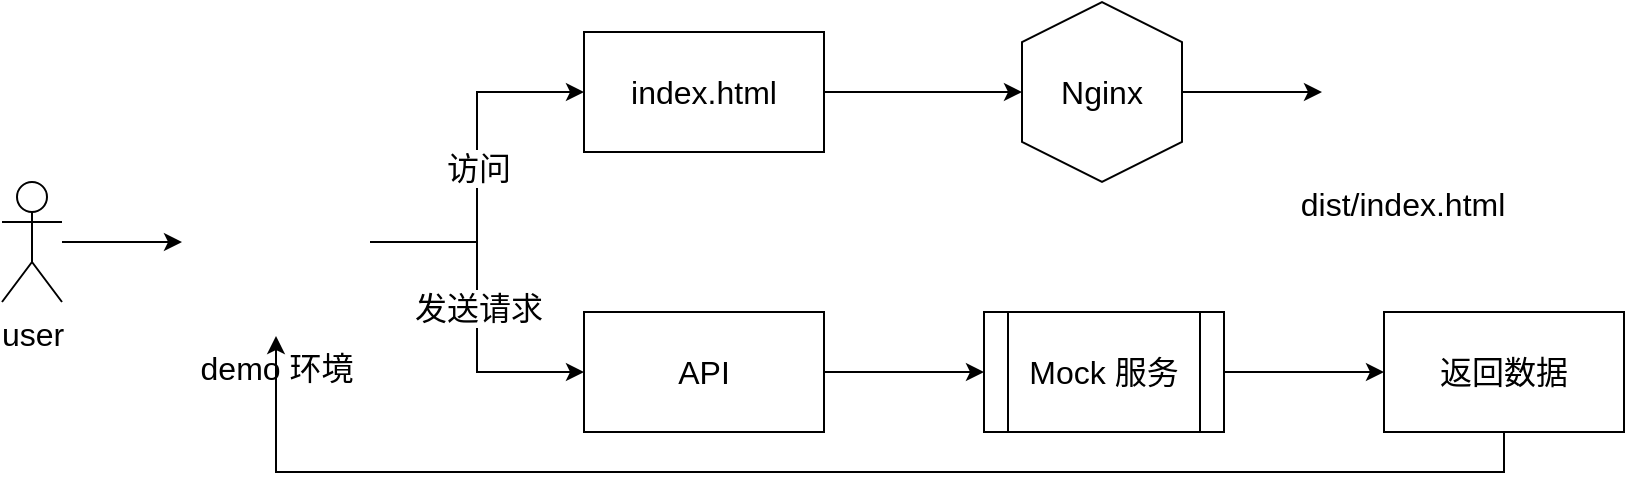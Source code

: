 <mxfile version="21.6.2" type="device" pages="5">
  <diagram id="FAAfES9sIxT2Qrn4nxPP" name="主流程">
    <mxGraphModel dx="1430" dy="722" grid="1" gridSize="10" guides="1" tooltips="1" connect="1" arrows="1" fold="1" page="1" pageScale="1" pageWidth="827" pageHeight="1169" math="0" shadow="0">
      <root>
        <mxCell id="0" />
        <mxCell id="1" parent="0" />
        <mxCell id="J_BSl1tkRA0e9ND1bbcX-1" value="dist/index.html" style="shape=image;html=1;verticalAlign=top;verticalLabelPosition=bottom;labelBackgroundColor=#ffffff;imageAspect=0;aspect=fixed;image=https://cdn1.iconfinder.com/data/icons/hawcons/32/699233-icon-124-document-file-zip-128.png;fontSize=16;" vertex="1" parent="1">
          <mxGeometry x="676" y="55" width="80" height="80" as="geometry" />
        </mxCell>
        <mxCell id="J_BSl1tkRA0e9ND1bbcX-11" style="edgeStyle=orthogonalEdgeStyle;rounded=0;orthogonalLoop=1;jettySize=auto;html=1;fontSize=16;" edge="1" parent="1" source="J_BSl1tkRA0e9ND1bbcX-2" target="J_BSl1tkRA0e9ND1bbcX-1">
          <mxGeometry relative="1" as="geometry" />
        </mxCell>
        <mxCell id="J_BSl1tkRA0e9ND1bbcX-2" value="Nginx" style="shape=hexagon;perimeter=hexagonPerimeter2;whiteSpace=wrap;html=1;fixedSize=1;size=20;direction=south;fontSize=16;" vertex="1" parent="1">
          <mxGeometry x="526" y="50" width="80" height="90" as="geometry" />
        </mxCell>
        <mxCell id="J_BSl1tkRA0e9ND1bbcX-5" style="edgeStyle=orthogonalEdgeStyle;rounded=0;orthogonalLoop=1;jettySize=auto;html=1;fontSize=16;" edge="1" parent="1" source="J_BSl1tkRA0e9ND1bbcX-3" target="J_BSl1tkRA0e9ND1bbcX-4">
          <mxGeometry relative="1" as="geometry" />
        </mxCell>
        <mxCell id="J_BSl1tkRA0e9ND1bbcX-3" value="user" style="shape=umlActor;verticalLabelPosition=bottom;verticalAlign=top;html=1;outlineConnect=0;fontSize=16;" vertex="1" parent="1">
          <mxGeometry x="16" y="140" width="30" height="60" as="geometry" />
        </mxCell>
        <mxCell id="J_BSl1tkRA0e9ND1bbcX-8" value="访问" style="edgeStyle=orthogonalEdgeStyle;rounded=0;orthogonalLoop=1;jettySize=auto;html=1;fontSize=16;" edge="1" parent="1" source="J_BSl1tkRA0e9ND1bbcX-4" target="J_BSl1tkRA0e9ND1bbcX-6">
          <mxGeometry relative="1" as="geometry" />
        </mxCell>
        <mxCell id="J_BSl1tkRA0e9ND1bbcX-9" value="发送请求" style="edgeStyle=orthogonalEdgeStyle;rounded=0;orthogonalLoop=1;jettySize=auto;html=1;fontSize=16;" edge="1" parent="1" source="J_BSl1tkRA0e9ND1bbcX-4" target="J_BSl1tkRA0e9ND1bbcX-7">
          <mxGeometry relative="1" as="geometry" />
        </mxCell>
        <mxCell id="J_BSl1tkRA0e9ND1bbcX-4" value="demo 环境" style="shape=image;html=1;verticalAlign=top;verticalLabelPosition=bottom;labelBackgroundColor=#ffffff;imageAspect=0;aspect=fixed;image=https://cdn1.iconfinder.com/data/icons/seo-and-web-development-6/32/Web_website_favorite_site_star-128.png;fontSize=16;" vertex="1" parent="1">
          <mxGeometry x="106" y="123" width="94" height="94" as="geometry" />
        </mxCell>
        <mxCell id="J_BSl1tkRA0e9ND1bbcX-10" style="edgeStyle=orthogonalEdgeStyle;rounded=0;orthogonalLoop=1;jettySize=auto;html=1;fontSize=16;" edge="1" parent="1" source="J_BSl1tkRA0e9ND1bbcX-6" target="J_BSl1tkRA0e9ND1bbcX-2">
          <mxGeometry relative="1" as="geometry" />
        </mxCell>
        <mxCell id="J_BSl1tkRA0e9ND1bbcX-6" value="index.html" style="rounded=0;whiteSpace=wrap;html=1;fontSize=16;" vertex="1" parent="1">
          <mxGeometry x="307" y="65" width="120" height="60" as="geometry" />
        </mxCell>
        <mxCell id="q5waDcOwneHRjB0lg1mS-2" value="" style="edgeStyle=orthogonalEdgeStyle;rounded=0;orthogonalLoop=1;jettySize=auto;html=1;fontSize=16;" edge="1" parent="1" source="J_BSl1tkRA0e9ND1bbcX-7" target="q5waDcOwneHRjB0lg1mS-1">
          <mxGeometry relative="1" as="geometry" />
        </mxCell>
        <mxCell id="J_BSl1tkRA0e9ND1bbcX-7" value="API" style="rounded=0;whiteSpace=wrap;html=1;fontSize=16;" vertex="1" parent="1">
          <mxGeometry x="307" y="205" width="120" height="60" as="geometry" />
        </mxCell>
        <mxCell id="q5waDcOwneHRjB0lg1mS-4" value="" style="edgeStyle=orthogonalEdgeStyle;rounded=0;orthogonalLoop=1;jettySize=auto;html=1;fontSize=16;" edge="1" parent="1" source="q5waDcOwneHRjB0lg1mS-1" target="q5waDcOwneHRjB0lg1mS-3">
          <mxGeometry relative="1" as="geometry" />
        </mxCell>
        <mxCell id="q5waDcOwneHRjB0lg1mS-1" value="Mock 服务" style="shape=process;whiteSpace=wrap;html=1;backgroundOutline=1;fontSize=16;rounded=0;" vertex="1" parent="1">
          <mxGeometry x="507" y="205" width="120" height="60" as="geometry" />
        </mxCell>
        <mxCell id="pH7Zh90E6IvJTpQ1VpLT-1" style="edgeStyle=orthogonalEdgeStyle;rounded=0;orthogonalLoop=1;jettySize=auto;html=1;entryX=0.5;entryY=1;entryDx=0;entryDy=0;elbow=vertical;exitX=0.5;exitY=1;exitDx=0;exitDy=0;" edge="1" parent="1" source="q5waDcOwneHRjB0lg1mS-3" target="J_BSl1tkRA0e9ND1bbcX-4">
          <mxGeometry relative="1" as="geometry" />
        </mxCell>
        <mxCell id="q5waDcOwneHRjB0lg1mS-3" value="返回数据" style="whiteSpace=wrap;html=1;fontSize=16;rounded=0;" vertex="1" parent="1">
          <mxGeometry x="707" y="205" width="120" height="60" as="geometry" />
        </mxCell>
      </root>
    </mxGraphModel>
  </diagram>
  <diagram id="awHXwhLSoFVTlXMY5ncB" name="时序图">
    <mxGraphModel dx="1430" dy="722" grid="1" gridSize="10" guides="1" tooltips="1" connect="1" arrows="1" fold="1" page="1" pageScale="1" pageWidth="827" pageHeight="1169" math="0" shadow="0">
      <root>
        <mxCell id="0" />
        <mxCell id="1" parent="0" />
        <mxCell id="dN-5nvUkewlx9bg5ND28-2" value="页面" style="shape=umlLifeline;perimeter=lifelinePerimeter;whiteSpace=wrap;html=1;container=1;dropTarget=0;collapsible=0;recursiveResize=0;outlineConnect=0;portConstraint=eastwest;newEdgeStyle={&quot;edgeStyle&quot;:&quot;elbowEdgeStyle&quot;,&quot;elbow&quot;:&quot;vertical&quot;,&quot;curved&quot;:0,&quot;rounded&quot;:0};fontSize=16;" vertex="1" parent="1">
          <mxGeometry x="160" y="150" width="100" height="300" as="geometry" />
        </mxCell>
        <mxCell id="dN-5nvUkewlx9bg5ND28-3" value="" style="shape=umlLifeline;perimeter=lifelinePerimeter;whiteSpace=wrap;html=1;container=1;dropTarget=0;collapsible=0;recursiveResize=0;outlineConnect=0;portConstraint=eastwest;newEdgeStyle={&quot;edgeStyle&quot;:&quot;elbowEdgeStyle&quot;,&quot;elbow&quot;:&quot;vertical&quot;,&quot;curved&quot;:0,&quot;rounded&quot;:0};participant=umlActor;fontSize=16;" vertex="1" parent="1">
          <mxGeometry x="50" y="150" width="20" height="300" as="geometry" />
        </mxCell>
        <mxCell id="dN-5nvUkewlx9bg5ND28-5" value="访问" style="html=1;verticalAlign=bottom;startArrow=none;endArrow=block;startSize=8;edgeStyle=elbowEdgeStyle;elbow=vertical;curved=0;rounded=0;startFill=0;fontSize=16;" edge="1" target="dN-5nvUkewlx9bg5ND28-2" parent="1" source="dN-5nvUkewlx9bg5ND28-3">
          <mxGeometry x="0.003" relative="1" as="geometry">
            <mxPoint x="150" y="240" as="sourcePoint" />
            <mxPoint x="205" y="250" as="targetPoint" />
            <Array as="points">
              <mxPoint x="150" y="220" />
            </Array>
            <mxPoint as="offset" />
          </mxGeometry>
        </mxCell>
        <mxCell id="dN-5nvUkewlx9bg5ND28-7" value="前端代码" style="shape=umlLifeline;perimeter=lifelinePerimeter;whiteSpace=wrap;html=1;container=1;dropTarget=0;collapsible=0;recursiveResize=0;outlineConnect=0;portConstraint=eastwest;newEdgeStyle={&quot;edgeStyle&quot;:&quot;elbowEdgeStyle&quot;,&quot;elbow&quot;:&quot;vertical&quot;,&quot;curved&quot;:0,&quot;rounded&quot;:0};fontSize=16;" vertex="1" parent="1">
          <mxGeometry x="350" y="150" width="100" height="300" as="geometry" />
        </mxCell>
        <mxCell id="dN-5nvUkewlx9bg5ND28-10" value="执行" style="html=1;verticalAlign=bottom;startArrow=none;endArrow=block;startSize=8;edgeStyle=elbowEdgeStyle;elbow=vertical;curved=0;rounded=0;startFill=0;fontSize=16;" edge="1" parent="1">
          <mxGeometry relative="1" as="geometry">
            <mxPoint x="209.5" y="250" as="sourcePoint" />
            <mxPoint x="399.5" y="250" as="targetPoint" />
          </mxGeometry>
        </mxCell>
        <mxCell id="dN-5nvUkewlx9bg5ND28-14" style="edgeStyle=elbowEdgeStyle;rounded=0;orthogonalLoop=1;jettySize=auto;html=1;elbow=vertical;curved=0;endArrow=block;endFill=1;fontSize=16;" edge="1" parent="1" source="dN-5nvUkewlx9bg5ND28-11" target="dN-5nvUkewlx9bg5ND28-13">
          <mxGeometry relative="1" as="geometry" />
        </mxCell>
        <mxCell id="dN-5nvUkewlx9bg5ND28-16" value="根据路径获取文件" style="edgeLabel;html=1;align=center;verticalAlign=middle;resizable=0;points=[];fontSize=16;" vertex="1" connectable="0" parent="dN-5nvUkewlx9bg5ND28-14">
          <mxGeometry x="-0.229" y="4" relative="1" as="geometry">
            <mxPoint x="25" y="-6" as="offset" />
          </mxGeometry>
        </mxCell>
        <mxCell id="dN-5nvUkewlx9bg5ND28-11" value="代理服务" style="shape=umlLifeline;perimeter=lifelinePerimeter;whiteSpace=wrap;html=1;container=1;dropTarget=0;collapsible=0;recursiveResize=0;outlineConnect=0;portConstraint=eastwest;newEdgeStyle={&quot;edgeStyle&quot;:&quot;elbowEdgeStyle&quot;,&quot;elbow&quot;:&quot;vertical&quot;,&quot;curved&quot;:0,&quot;rounded&quot;:0};fontSize=16;" vertex="1" parent="1">
          <mxGeometry x="530" y="150" width="100" height="300" as="geometry" />
        </mxCell>
        <mxCell id="dN-5nvUkewlx9bg5ND28-12" value="发送请求 /api/v1" style="html=1;verticalAlign=bottom;endArrow=block;edgeStyle=elbowEdgeStyle;elbow=horizontal;curved=0;rounded=0;fontSize=16;" edge="1" parent="1">
          <mxGeometry width="80" relative="1" as="geometry">
            <mxPoint x="399.5" y="270" as="sourcePoint" />
            <mxPoint x="579.5" y="270" as="targetPoint" />
            <mxPoint as="offset" />
          </mxGeometry>
        </mxCell>
        <mxCell id="dN-5nvUkewlx9bg5ND28-13" value="JSON/JS" style="shape=umlLifeline;perimeter=lifelinePerimeter;whiteSpace=wrap;html=1;container=1;dropTarget=0;collapsible=0;recursiveResize=0;outlineConnect=0;portConstraint=eastwest;newEdgeStyle={&quot;edgeStyle&quot;:&quot;elbowEdgeStyle&quot;,&quot;elbow&quot;:&quot;vertical&quot;,&quot;curved&quot;:0,&quot;rounded&quot;:0};fontSize=16;" vertex="1" parent="1">
          <mxGeometry x="710" y="150" width="100" height="300" as="geometry" />
        </mxCell>
        <mxCell id="dN-5nvUkewlx9bg5ND28-17" value="" style="html=1;points=[];perimeter=orthogonalPerimeter;outlineConnect=0;targetShapes=umlLifeline;portConstraint=eastwest;newEdgeStyle={&quot;edgeStyle&quot;:&quot;elbowEdgeStyle&quot;,&quot;elbow&quot;:&quot;vertical&quot;,&quot;curved&quot;:0,&quot;rounded&quot;:0};fontSize=16;" vertex="1" parent="dN-5nvUkewlx9bg5ND28-13">
          <mxGeometry x="45" y="200" width="10" height="40" as="geometry" />
        </mxCell>
        <mxCell id="dN-5nvUkewlx9bg5ND28-18" value="执行" style="html=1;align=left;spacingLeft=2;endArrow=block;rounded=0;edgeStyle=orthogonalEdgeStyle;curved=0;rounded=0;fontSize=16;" edge="1" target="dN-5nvUkewlx9bg5ND28-17" parent="dN-5nvUkewlx9bg5ND28-13">
          <mxGeometry relative="1" as="geometry">
            <mxPoint x="50" y="180" as="sourcePoint" />
            <Array as="points">
              <mxPoint x="80" y="210" />
            </Array>
          </mxGeometry>
        </mxCell>
        <mxCell id="dN-5nvUkewlx9bg5ND28-19" value="返回 JSON" style="html=1;verticalAlign=bottom;endArrow=open;dashed=1;endSize=8;edgeStyle=elbowEdgeStyle;elbow=vertical;curved=0;rounded=0;fontSize=16;" edge="1" parent="1" source="dN-5nvUkewlx9bg5ND28-17" target="dN-5nvUkewlx9bg5ND28-11">
          <mxGeometry relative="1" as="geometry">
            <mxPoint x="660" y="380" as="sourcePoint" />
            <mxPoint x="580" y="380" as="targetPoint" />
          </mxGeometry>
        </mxCell>
        <mxCell id="dN-5nvUkewlx9bg5ND28-20" value="响应" style="html=1;verticalAlign=bottom;endArrow=open;dashed=1;endSize=8;edgeStyle=elbowEdgeStyle;elbow=vertical;curved=0;rounded=0;fontSize=16;" edge="1" parent="1" source="dN-5nvUkewlx9bg5ND28-11" target="dN-5nvUkewlx9bg5ND28-7">
          <mxGeometry relative="1" as="geometry">
            <mxPoint x="530" y="410" as="sourcePoint" />
            <mxPoint x="450" y="410" as="targetPoint" />
            <Array as="points">
              <mxPoint x="490" y="390" />
            </Array>
          </mxGeometry>
        </mxCell>
        <mxCell id="dN-5nvUkewlx9bg5ND28-21" value="数据" style="html=1;verticalAlign=bottom;endArrow=open;dashed=1;endSize=8;edgeStyle=elbowEdgeStyle;elbow=vertical;curved=0;rounded=0;fontSize=16;" edge="1" parent="1" source="dN-5nvUkewlx9bg5ND28-7" target="dN-5nvUkewlx9bg5ND28-2">
          <mxGeometry relative="1" as="geometry">
            <mxPoint x="290" y="420" as="sourcePoint" />
            <mxPoint x="210" y="420" as="targetPoint" />
            <Array as="points">
              <mxPoint x="310" y="400" />
            </Array>
          </mxGeometry>
        </mxCell>
        <mxCell id="dN-5nvUkewlx9bg5ND28-22" value="展示内容" style="html=1;verticalAlign=bottom;endArrow=open;dashed=1;endSize=8;edgeStyle=elbowEdgeStyle;elbow=horizontal;curved=0;rounded=0;fontSize=16;" edge="1" parent="1" source="dN-5nvUkewlx9bg5ND28-2" target="dN-5nvUkewlx9bg5ND28-3">
          <mxGeometry relative="1" as="geometry">
            <mxPoint x="140" y="420" as="sourcePoint" />
            <mxPoint x="60" y="420" as="targetPoint" />
            <Array as="points">
              <mxPoint x="100" y="420" />
            </Array>
          </mxGeometry>
        </mxCell>
      </root>
    </mxGraphModel>
  </diagram>
  <diagram id="kCCyRiuLG_QGAPZk0IWA" name="代理方案">
    <mxGraphModel dx="1430" dy="722" grid="1" gridSize="10" guides="1" tooltips="1" connect="1" arrows="1" fold="1" page="1" pageScale="1" pageWidth="827" pageHeight="1169" math="0" shadow="0">
      <root>
        <mxCell id="0" />
        <mxCell id="1" parent="0" />
        <mxCell id="XrKxPF9ndjcObNc060yu-1" value="请求 /api/v1" style="edgeStyle=orthogonalEdgeStyle;rounded=0;orthogonalLoop=1;jettySize=auto;html=1;fontSize=16;" edge="1" parent="1" source="XrKxPF9ndjcObNc060yu-2" target="PUAE3pZdKSxiTF8rF1v--1">
          <mxGeometry x="0.01" relative="1" as="geometry">
            <mxPoint as="offset" />
          </mxGeometry>
        </mxCell>
        <mxCell id="XrKxPF9ndjcObNc060yu-2" value="API 函数" style="rounded=0;whiteSpace=wrap;html=1;fontSize=16;" vertex="1" parent="1">
          <mxGeometry x="40" y="195" width="120" height="60" as="geometry" />
        </mxCell>
        <mxCell id="XrKxPF9ndjcObNc060yu-3" value="JSON" style="rounded=0;whiteSpace=wrap;html=1;fontSize=16;" vertex="1" parent="1">
          <mxGeometry x="429" y="375" width="120" height="60" as="geometry" />
        </mxCell>
        <mxCell id="XrKxPF9ndjcObNc060yu-4" style="edgeStyle=orthogonalEdgeStyle;rounded=0;orthogonalLoop=1;jettySize=auto;html=1;fontSize=16;" edge="1" parent="1" source="XrKxPF9ndjcObNc060yu-7" target="XrKxPF9ndjcObNc060yu-3">
          <mxGeometry relative="1" as="geometry" />
        </mxCell>
        <mxCell id="XrKxPF9ndjcObNc060yu-5" style="edgeStyle=elbowEdgeStyle;rounded=0;orthogonalLoop=1;jettySize=auto;html=1;fontSize=16;" edge="1" parent="1" source="XrKxPF9ndjcObNc060yu-7" target="XrKxPF9ndjcObNc060yu-8">
          <mxGeometry relative="1" as="geometry">
            <mxPoint x="429" y="505" as="targetPoint" />
          </mxGeometry>
        </mxCell>
        <mxCell id="XrKxPF9ndjcObNc060yu-7" value="Nginx" style="shape=hexagon;perimeter=hexagonPerimeter2;whiteSpace=wrap;html=1;fixedSize=1;size=20;direction=south;fontSize=16;" vertex="1" parent="1">
          <mxGeometry x="279" y="360" width="80" height="90" as="geometry" />
        </mxCell>
        <mxCell id="XrKxPF9ndjcObNc060yu-8" value="Mock 服务" style="shape=image;html=1;verticalAlign=top;verticalLabelPosition=bottom;labelBackgroundColor=#ffffff;imageAspect=0;aspect=fixed;image=https://cdn0.iconfinder.com/data/icons/long-shadow-web-icons/512/nodejs-128.png;fontSize=16;" vertex="1" parent="1">
          <mxGeometry x="449" y="473" width="80" height="80" as="geometry" />
        </mxCell>
        <mxCell id="XrKxPF9ndjcObNc060yu-10" value="" style="swimlane;startSize=0;fontSize=16;" vertex="1" parent="1">
          <mxGeometry x="649.5" y="380" width="159" height="150" as="geometry" />
        </mxCell>
        <mxCell id="XrKxPF9ndjcObNc060yu-11" value="" style="dashed=0;outlineConnect=0;html=1;align=center;labelPosition=center;verticalLabelPosition=bottom;verticalAlign=top;shape=mxgraph.weblogos.json_2;fontSize=16;" vertex="1" parent="XrKxPF9ndjcObNc060yu-10">
          <mxGeometry x="39.0" y="30.0" width="80.4" height="25.2" as="geometry" />
        </mxCell>
        <mxCell id="XrKxPF9ndjcObNc060yu-12" value="" style="shape=image;html=1;verticalAlign=top;verticalLabelPosition=bottom;labelBackgroundColor=#ffffff;imageAspect=0;aspect=fixed;image=https://cdn4.iconfinder.com/data/icons/scripting-and-programming-languages/512/js-128.png;fontSize=16;" vertex="1" parent="XrKxPF9ndjcObNc060yu-10">
          <mxGeometry x="54.2" y="80.2" width="50" height="50" as="geometry" />
        </mxCell>
        <mxCell id="XrKxPF9ndjcObNc060yu-13" value="" style="shape=flexArrow;endArrow=classic;html=1;rounded=0;fontSize=16;" edge="1" parent="1">
          <mxGeometry width="50" height="50" relative="1" as="geometry">
            <mxPoint x="569.5" y="455" as="sourcePoint" />
            <mxPoint x="629.5" y="455" as="targetPoint" />
          </mxGeometry>
        </mxCell>
        <mxCell id="U6jmJ6TJqvsLmtyTZi9l-2" style="edgeStyle=orthogonalEdgeStyle;rounded=0;orthogonalLoop=1;jettySize=auto;html=1;fontSize=16;" edge="1" parent="1" source="U6jmJ6TJqvsLmtyTZi9l-4" target="XrKxPF9ndjcObNc060yu-2">
          <mxGeometry relative="1" as="geometry">
            <mxPoint x="105" y="140" as="sourcePoint" />
          </mxGeometry>
        </mxCell>
        <mxCell id="U6jmJ6TJqvsLmtyTZi9l-4" value="" style="sketch=0;pointerEvents=1;shadow=0;dashed=0;html=1;strokeColor=none;fillColor=#434445;aspect=fixed;labelPosition=center;verticalLabelPosition=bottom;verticalAlign=top;align=center;outlineConnect=0;shape=mxgraph.vvd.web_browser;fontSize=16;" vertex="1" parent="1">
          <mxGeometry x="57.74" y="80" width="84.51" height="60" as="geometry" />
        </mxCell>
        <mxCell id="PUAE3pZdKSxiTF8rF1v--2" value="是" style="edgeStyle=orthogonalEdgeStyle;rounded=0;orthogonalLoop=1;jettySize=auto;html=1;fontSize=16;" edge="1" parent="1" source="PUAE3pZdKSxiTF8rF1v--1" target="XrKxPF9ndjcObNc060yu-7">
          <mxGeometry relative="1" as="geometry" />
        </mxCell>
        <mxCell id="PUAE3pZdKSxiTF8rF1v--4" value="否" style="edgeStyle=orthogonalEdgeStyle;rounded=0;orthogonalLoop=1;jettySize=auto;html=1;fontSize=16;" edge="1" parent="1" source="PUAE3pZdKSxiTF8rF1v--1" target="PUAE3pZdKSxiTF8rF1v--3">
          <mxGeometry relative="1" as="geometry" />
        </mxCell>
        <mxCell id="PUAE3pZdKSxiTF8rF1v--1" value="代理" style="rhombus;whiteSpace=wrap;html=1;fontSize=16;" vertex="1" parent="1">
          <mxGeometry x="279" y="185" width="80" height="80" as="geometry" />
        </mxCell>
        <mxCell id="PUAE3pZdKSxiTF8rF1v--6" value="" style="edgeStyle=orthogonalEdgeStyle;rounded=0;orthogonalLoop=1;jettySize=auto;html=1;fontSize=16;" edge="1" parent="1" source="PUAE3pZdKSxiTF8rF1v--3" target="PUAE3pZdKSxiTF8rF1v--5">
          <mxGeometry relative="1" as="geometry" />
        </mxCell>
        <mxCell id="PUAE3pZdKSxiTF8rF1v--3" value="后端真实服务" style="whiteSpace=wrap;html=1;fontSize=16;" vertex="1" parent="1">
          <mxGeometry x="429" y="195" width="120" height="60" as="geometry" />
        </mxCell>
        <mxCell id="PUAE3pZdKSxiTF8rF1v--7" value="写入" style="edgeStyle=orthogonalEdgeStyle;rounded=0;orthogonalLoop=1;jettySize=auto;html=1;entryX=0.5;entryY=0;entryDx=0;entryDy=0;fontSize=16;" edge="1" parent="1" source="PUAE3pZdKSxiTF8rF1v--5" target="XrKxPF9ndjcObNc060yu-10">
          <mxGeometry relative="1" as="geometry" />
        </mxCell>
        <mxCell id="PUAE3pZdKSxiTF8rF1v--5" value="抓取响应" style="whiteSpace=wrap;html=1;fontSize=16;" vertex="1" parent="1">
          <mxGeometry x="629" y="195" width="120" height="60" as="geometry" />
        </mxCell>
      </root>
    </mxGraphModel>
  </diagram>
  <diagram id="BA0tPiHJ7aeeQ0LzVPHZ" name="拦截方案">
    <mxGraphModel dx="1430" dy="722" grid="1" gridSize="10" guides="1" tooltips="1" connect="1" arrows="1" fold="1" page="1" pageScale="1" pageWidth="827" pageHeight="1169" math="0" shadow="0">
      <root>
        <mxCell id="0" />
        <mxCell id="1" parent="0" />
        <mxCell id="fXJiyvpjwzRQh-2nXEIy-1" value="请求 /api/v1" style="edgeStyle=orthogonalEdgeStyle;rounded=0;orthogonalLoop=1;jettySize=auto;html=1;fontSize=16;" edge="1" parent="1" source="fXJiyvpjwzRQh-2nXEIy-2" target="fXJiyvpjwzRQh-2nXEIy-5">
          <mxGeometry relative="1" as="geometry">
            <mxPoint x="279" y="225" as="targetPoint" />
          </mxGeometry>
        </mxCell>
        <mxCell id="fXJiyvpjwzRQh-2nXEIy-2" value="API 函数" style="rounded=0;whiteSpace=wrap;html=1;fontSize=16;" vertex="1" parent="1">
          <mxGeometry x="60" y="195" width="120" height="60" as="geometry" />
        </mxCell>
        <mxCell id="fXJiyvpjwzRQh-2nXEIy-3" style="edgeStyle=orthogonalEdgeStyle;rounded=0;orthogonalLoop=1;jettySize=auto;html=1;fontSize=16;" edge="1" parent="1" source="fXJiyvpjwzRQh-2nXEIy-4" target="fXJiyvpjwzRQh-2nXEIy-2">
          <mxGeometry relative="1" as="geometry">
            <mxPoint x="125" y="140" as="sourcePoint" />
          </mxGeometry>
        </mxCell>
        <mxCell id="fXJiyvpjwzRQh-2nXEIy-4" value="" style="sketch=0;pointerEvents=1;shadow=0;dashed=0;html=1;strokeColor=none;fillColor=#434445;aspect=fixed;labelPosition=center;verticalLabelPosition=bottom;verticalAlign=top;align=center;outlineConnect=0;shape=mxgraph.vvd.web_browser;fontSize=16;" vertex="1" parent="1">
          <mxGeometry x="77.74" y="80" width="84.51" height="60" as="geometry" />
        </mxCell>
        <mxCell id="ND0REZPdRXs6hId7vQBy-2" value="返回" style="edgeStyle=orthogonalEdgeStyle;rounded=0;orthogonalLoop=1;jettySize=auto;html=1;fontSize=16;" edge="1" parent="1" source="fXJiyvpjwzRQh-2nXEIy-5" target="ND0REZPdRXs6hId7vQBy-1">
          <mxGeometry relative="1" as="geometry" />
        </mxCell>
        <mxCell id="fXJiyvpjwzRQh-2nXEIy-5" value="通过 axios &lt;br style=&quot;font-size: 16px;&quot;&gt;全局拦截 xhr" style="rounded=0;whiteSpace=wrap;html=1;fontSize=16;" vertex="1" parent="1">
          <mxGeometry x="290" y="195" width="120" height="60" as="geometry" />
        </mxCell>
        <mxCell id="ND0REZPdRXs6hId7vQBy-1" value="" style="dashed=0;outlineConnect=0;html=1;align=center;labelPosition=center;verticalLabelPosition=bottom;verticalAlign=top;shape=mxgraph.weblogos.json_2;fontSize=16;" vertex="1" parent="1">
          <mxGeometry x="490" y="212.4" width="80.4" height="25.2" as="geometry" />
        </mxCell>
      </root>
    </mxGraphModel>
  </diagram>
  <diagram id="wuseZufK0aU_YYjgP2mk" name="在线 API 平台">
    <mxGraphModel dx="1430" dy="722" grid="1" gridSize="10" guides="1" tooltips="1" connect="1" arrows="1" fold="1" page="1" pageScale="1" pageWidth="827" pageHeight="1169" math="0" shadow="0">
      <root>
        <mxCell id="0" />
        <mxCell id="1" parent="0" />
      </root>
    </mxGraphModel>
  </diagram>
</mxfile>

